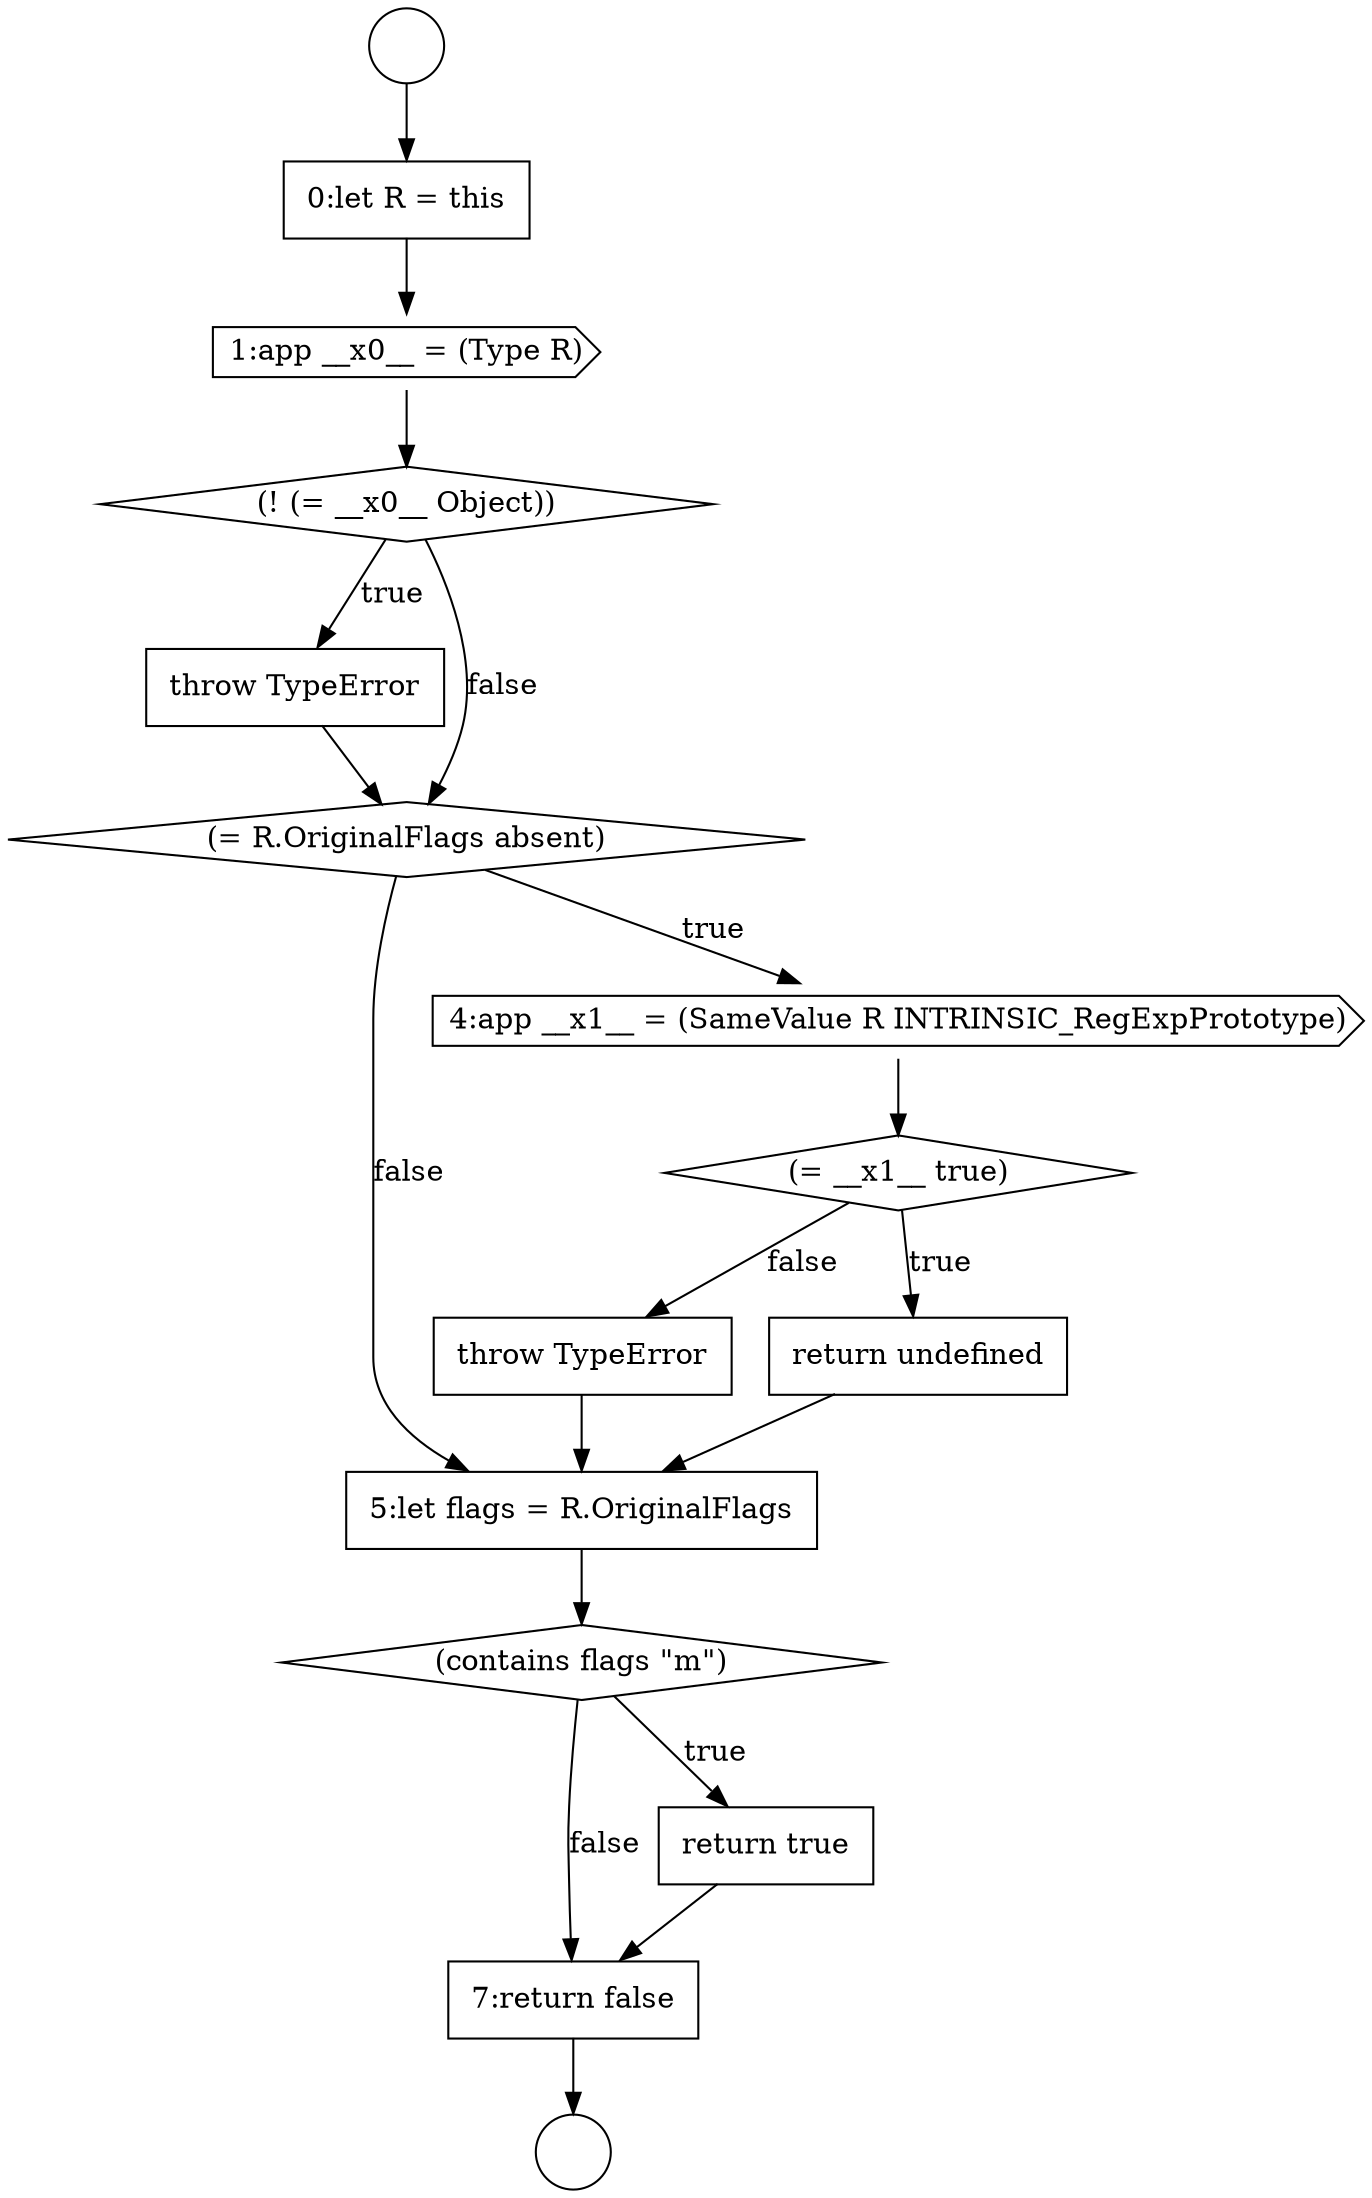 digraph {
  node13298 [shape=diamond, label=<<font color="black">(contains flags &quot;m&quot;)</font>> color="black" fillcolor="white" style=filled]
  node13287 [shape=circle label=" " color="black" fillcolor="white" style=filled]
  node13286 [shape=circle label=" " color="black" fillcolor="white" style=filled]
  node13297 [shape=none, margin=0, label=<<font color="black">
    <table border="0" cellborder="1" cellspacing="0" cellpadding="10">
      <tr><td align="left">5:let flags = R.OriginalFlags</td></tr>
    </table>
  </font>> color="black" fillcolor="white" style=filled]
  node13291 [shape=none, margin=0, label=<<font color="black">
    <table border="0" cellborder="1" cellspacing="0" cellpadding="10">
      <tr><td align="left">throw TypeError</td></tr>
    </table>
  </font>> color="black" fillcolor="white" style=filled]
  node13296 [shape=none, margin=0, label=<<font color="black">
    <table border="0" cellborder="1" cellspacing="0" cellpadding="10">
      <tr><td align="left">throw TypeError</td></tr>
    </table>
  </font>> color="black" fillcolor="white" style=filled]
  node13300 [shape=none, margin=0, label=<<font color="black">
    <table border="0" cellborder="1" cellspacing="0" cellpadding="10">
      <tr><td align="left">7:return false</td></tr>
    </table>
  </font>> color="black" fillcolor="white" style=filled]
  node13299 [shape=none, margin=0, label=<<font color="black">
    <table border="0" cellborder="1" cellspacing="0" cellpadding="10">
      <tr><td align="left">return true</td></tr>
    </table>
  </font>> color="black" fillcolor="white" style=filled]
  node13288 [shape=none, margin=0, label=<<font color="black">
    <table border="0" cellborder="1" cellspacing="0" cellpadding="10">
      <tr><td align="left">0:let R = this</td></tr>
    </table>
  </font>> color="black" fillcolor="white" style=filled]
  node13294 [shape=diamond, label=<<font color="black">(= __x1__ true)</font>> color="black" fillcolor="white" style=filled]
  node13289 [shape=cds, label=<<font color="black">1:app __x0__ = (Type R)</font>> color="black" fillcolor="white" style=filled]
  node13295 [shape=none, margin=0, label=<<font color="black">
    <table border="0" cellborder="1" cellspacing="0" cellpadding="10">
      <tr><td align="left">return undefined</td></tr>
    </table>
  </font>> color="black" fillcolor="white" style=filled]
  node13290 [shape=diamond, label=<<font color="black">(! (= __x0__ Object))</font>> color="black" fillcolor="white" style=filled]
  node13293 [shape=cds, label=<<font color="black">4:app __x1__ = (SameValue R INTRINSIC_RegExpPrototype)</font>> color="black" fillcolor="white" style=filled]
  node13292 [shape=diamond, label=<<font color="black">(= R.OriginalFlags absent)</font>> color="black" fillcolor="white" style=filled]
  node13286 -> node13288 [ color="black"]
  node13295 -> node13297 [ color="black"]
  node13294 -> node13295 [label=<<font color="black">true</font>> color="black"]
  node13294 -> node13296 [label=<<font color="black">false</font>> color="black"]
  node13296 -> node13297 [ color="black"]
  node13293 -> node13294 [ color="black"]
  node13289 -> node13290 [ color="black"]
  node13297 -> node13298 [ color="black"]
  node13290 -> node13291 [label=<<font color="black">true</font>> color="black"]
  node13290 -> node13292 [label=<<font color="black">false</font>> color="black"]
  node13298 -> node13299 [label=<<font color="black">true</font>> color="black"]
  node13298 -> node13300 [label=<<font color="black">false</font>> color="black"]
  node13300 -> node13287 [ color="black"]
  node13299 -> node13300 [ color="black"]
  node13292 -> node13293 [label=<<font color="black">true</font>> color="black"]
  node13292 -> node13297 [label=<<font color="black">false</font>> color="black"]
  node13291 -> node13292 [ color="black"]
  node13288 -> node13289 [ color="black"]
}
